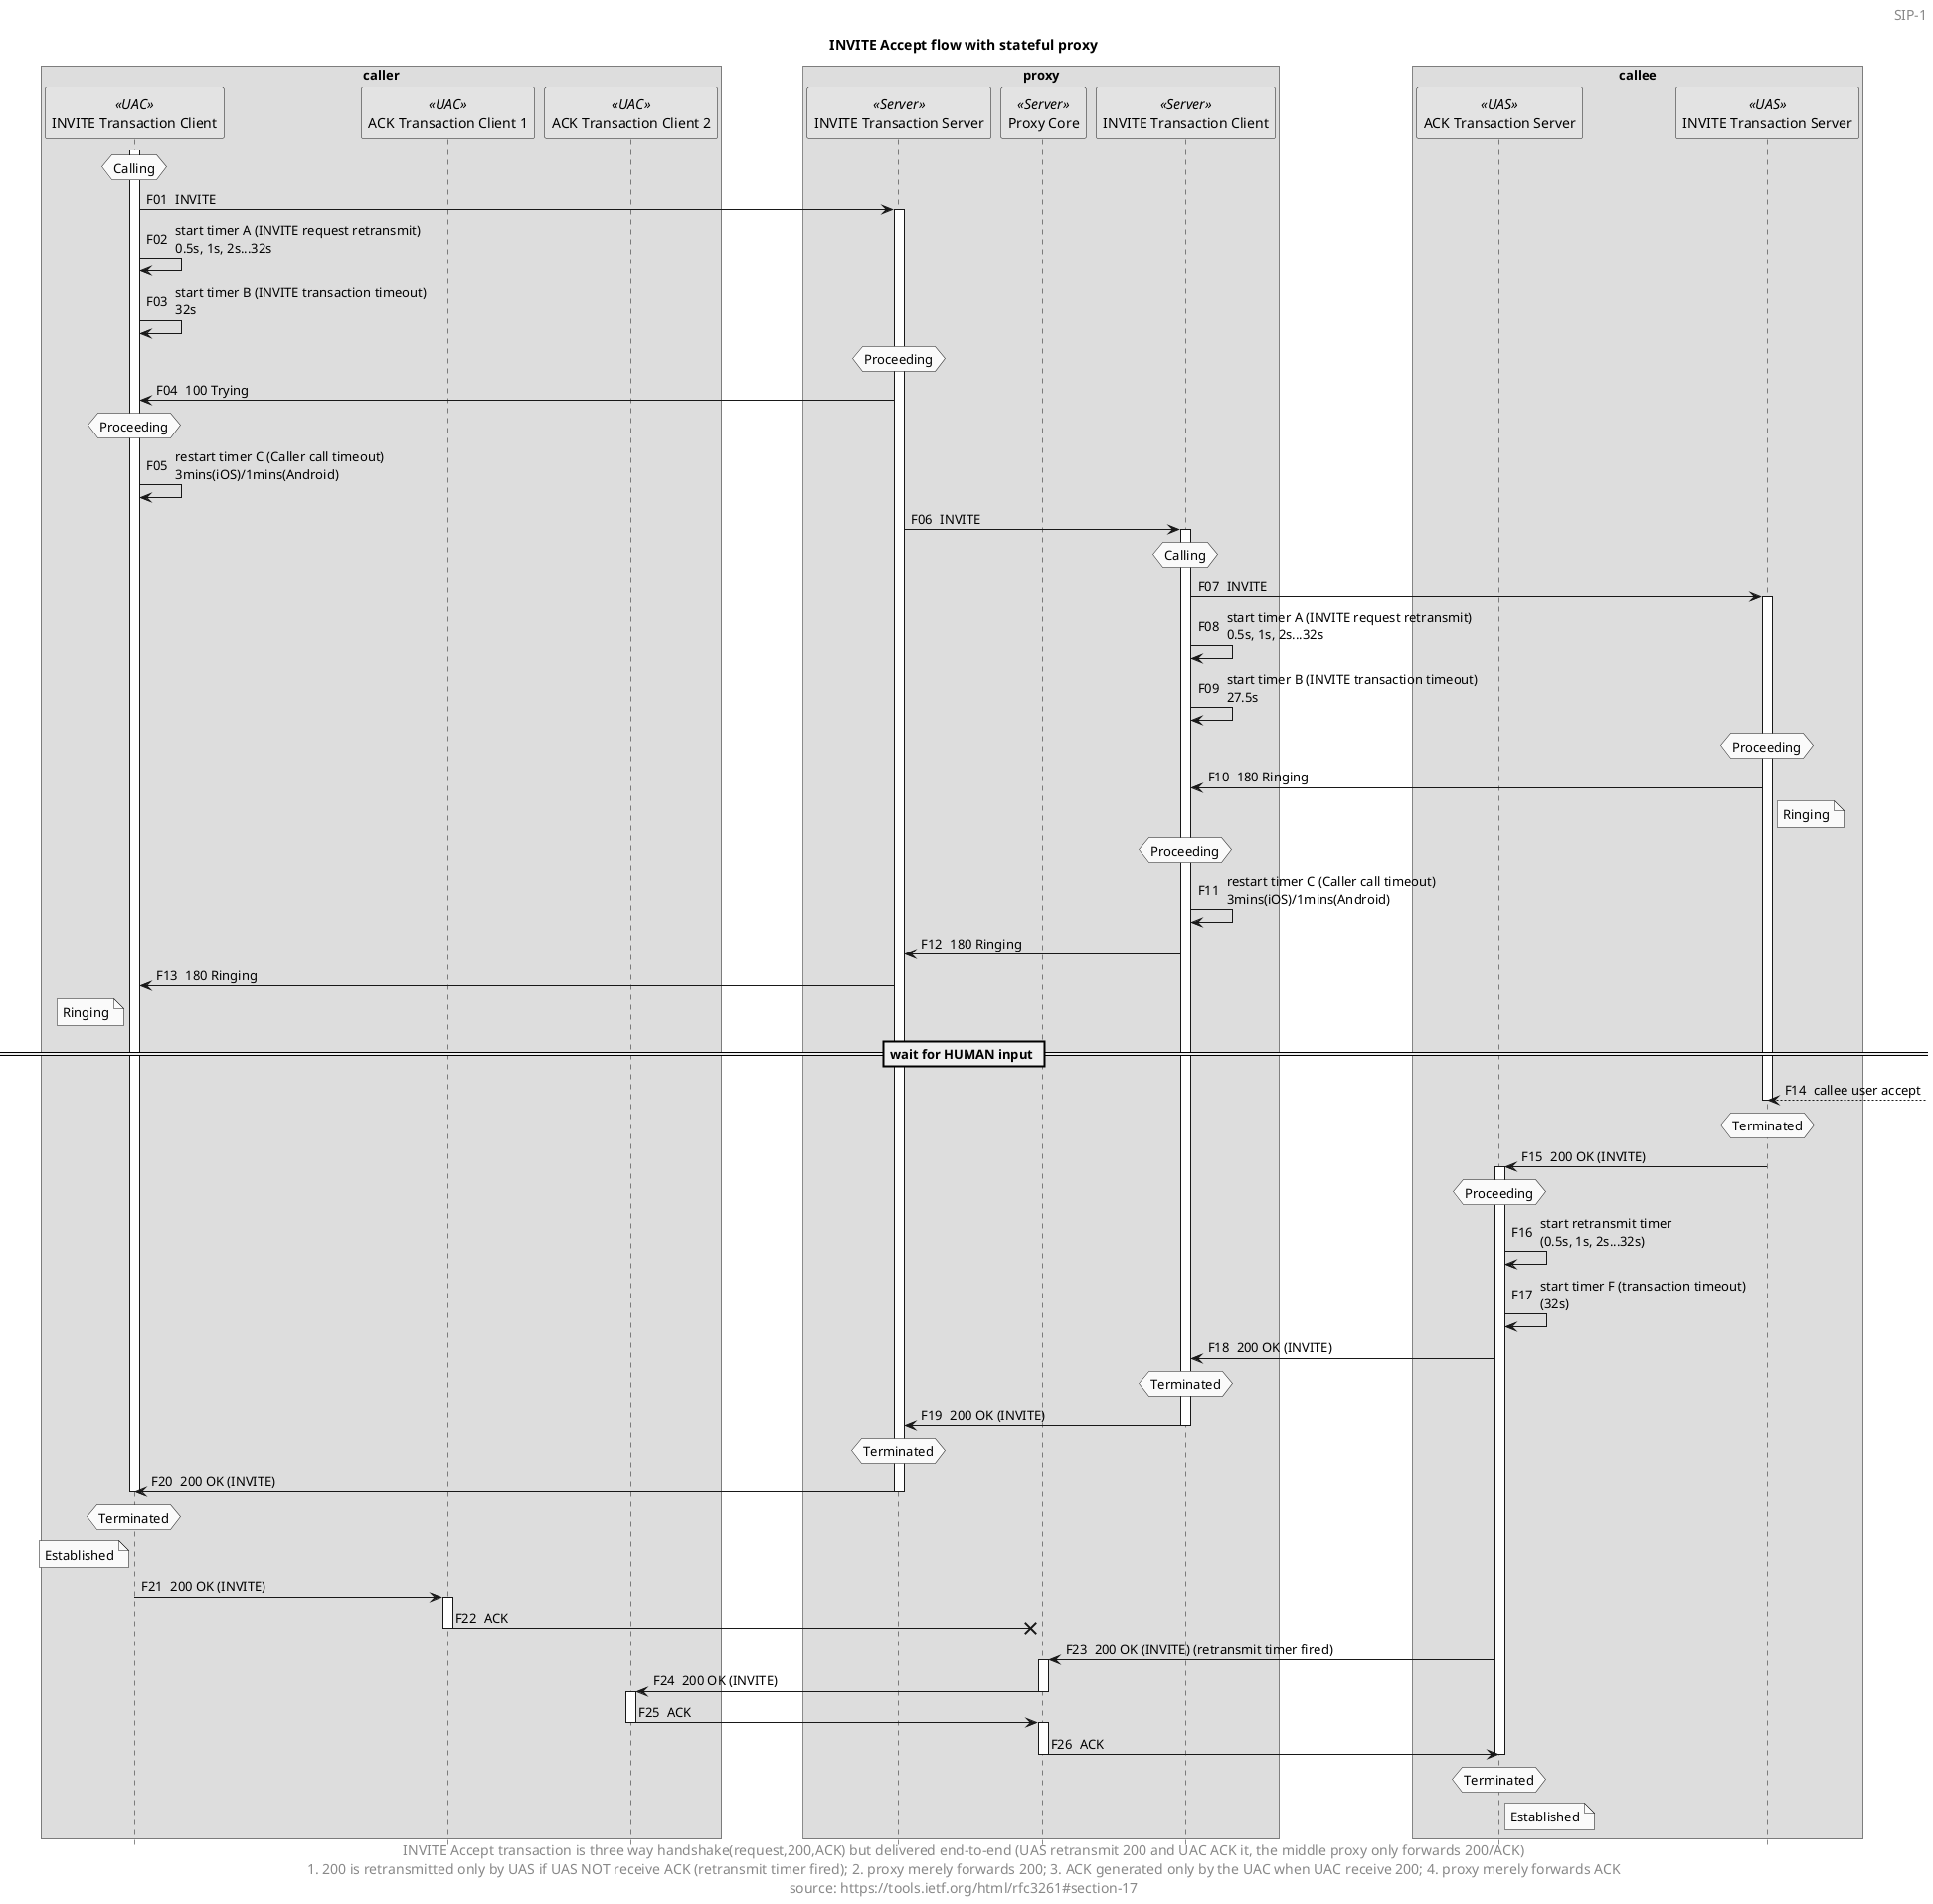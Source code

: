 @startuml
title INVITE Accept flow with stateful proxy
skinparam monochrome true
hide footbox
autonumber "F00 "
skinparam BoxPadding 40

skinparam headerFontSize 14
'skinparam headerFontColor red
header SIP-1

box "caller"
participant "INVITE Transaction Client" as UAC_ITC << UAC >>
participant "ACK Transaction Client 1" as UAC_AckTC1 << UAC >>
participant "ACK Transaction Client 2" as UAC_AckTC2 << UAC >>
end box

box "proxy"
participant "INVITE Transaction Server" as Proxy_ITS << Server >>
participant "Proxy Core" as Proxy_Core << Server >>
participant "INVITE Transaction Client" as Proxy_ITC << Server >>
end box

box "callee"
participant "ACK Transaction Server" as UAS_AckTS << UAS >>
participant "INVITE Transaction Server" as UAS_ITS << UAS >>
end box

'hnote over UAC_ITC: None
activate UAC_ITC
hnote over UAC_ITC: Calling
UAC_ITC -> Proxy_ITS: INVITE
activate Proxy_ITS
UAC_ITC -> UAC_ITC: start timer A (INVITE request retransmit)\n0.5s, 1s, 2s...32s
UAC_ITC -> UAC_ITC: start timer B (INVITE transaction timeout)\n32s
hnote over Proxy_ITS: Proceeding
UAC_ITC <- Proxy_ITS: 100 Trying
hnote over UAC_ITC: Proceeding
UAC_ITC -> UAC_ITC: restart timer C (Caller call timeout)\n3mins(iOS)/1mins(Android)
'hnote over Proxy_ITC: None
Proxy_ITS -> Proxy_ITC: INVITE
activate Proxy_ITC
hnote over Proxy_ITC: Calling
Proxy_ITC -> UAS_ITS: INVITE
activate UAS_ITS
Proxy_ITC -> Proxy_ITC: start timer A (INVITE request retransmit)\n0.5s, 1s, 2s...32s
Proxy_ITC -> Proxy_ITC: start timer B (INVITE transaction timeout)\n27.5s
hnote over UAS_ITS: Proceeding
Proxy_ITC <- UAS_ITS: 180 Ringing
note right of UAS_ITS: Ringing
hnote over Proxy_ITC: Proceeding
Proxy_ITC -> Proxy_ITC: restart timer C (Caller call timeout)\n3mins(iOS)/1mins(Android)
Proxy_ITS <- Proxy_ITC: 180 Ringing
UAC_ITC <- Proxy_ITS: 180 Ringing
note left of UAC_ITC: Ringing

== wait for HUMAN input ==

UAS_ITS <-- : callee user accept
hnote over UAS_ITS: Terminated
deactivate UAS_ITS

'hnote over UAS_AckTS: None
UAS_ITS -> UAS_AckTS: 200 OK (INVITE)
activate UAS_AckTS
hnote over UAS_AckTS: Proceeding
UAS_AckTS -> UAS_AckTS: start retransmit timer\n(0.5s, 1s, 2s...32s)
UAS_AckTS -> UAS_AckTS: start timer F (transaction timeout)\n(32s)

Proxy_ITC <- UAS_AckTS: 200 OK (INVITE)
hnote over Proxy_ITC: Terminated
Proxy_ITS <- Proxy_ITC: 200 OK (INVITE)
deactivate Proxy_ITC
hnote over Proxy_ITS: Terminated
UAC_ITC <- Proxy_ITS: 200 OK (INVITE)
deactivate Proxy_ITS
hnote over UAC_ITC: Terminated
deactivate UAC_ITC

'hnote over UAC_AckTC1: None
note left of UAC_ITC: Established
UAC_AckTC1 <- UAC_ITC: 200 OK (INVITE)
activate UAC_AckTC1
UAC_AckTC1 ->x Proxy_Core: ACK
'hnote over UAC_AckTC1: Terminated
deactivate UAC_AckTC1
'hnote over UAC_AckTC2: None

Proxy_Core <- UAS_AckTS: 200 OK (INVITE) (retransmit timer fired)
activate Proxy_Core
UAC_AckTC2 <- Proxy_Core: 200 OK (INVITE)
deactivate Proxy_Core
activate UAC_AckTC2

'hnote over Proxy_Core: 200/ACK retransmit is not belong to transaction in server\nlog:"[INFO] apply-signal. message not belong to transaction ... transition: :rsp-2xx"\nlog:"[INFO] apply-signal. message not belong to transaction ... transition: :req-ack"

UAC_AckTC2 -> Proxy_Core: ACK
deactivate UAC_AckTC2
activate Proxy_Core
Proxy_Core -> UAS_AckTS: ACK
deactivate Proxy_Core

'hnote over UAC_AckTC2: Terminated
'destroy UAC_AckTC2
hnote over UAS_AckTS: Terminated
note right of UAS_AckTS: Established
'UAS_AckTS -> UAS_AckTS: timer F fired (transaction timeout)
'hnote over UAS_AckTS: Terminated
deactivate UAS_AckTS

skinparam footerFontSize 14
'skinparam footerFontColor red
footer INVITE Accept transaction is three way handshake(request,200,ACK) but delivered end-to-end (UAS retransmit 200 and UAC ACK it, the middle proxy only forwards 200/ACK)\n1. 200 is retransmitted only by UAS if UAS NOT receive ACK (retransmit timer fired); 2. proxy merely forwards 200; 3. ACK generated only by the UAC when UAC receive 200; 4. proxy merely forwards ACK\nsource: https://tools.ietf.org/html/rfc3261#section-17

@enduml